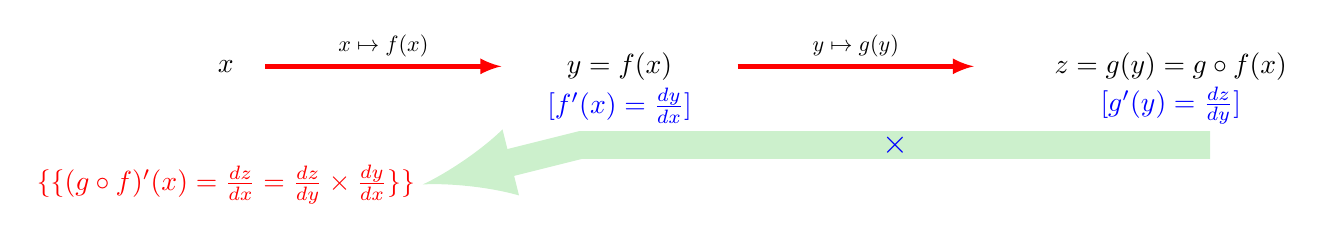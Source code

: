 \begin{tikzpicture}

 \node at (0,0) {$x$};
 \node at (5,0) {$y=f(x)$};
\node[blue] at (5,-0.5) {$[f'(x) = \frac {dy}{dx}]$};
\node at (12,0) {$z=g(y) = g\circ f(x)$};
\node[blue] at (12,-0.5) {$[g'(y) = \frac{d z}{d y}]$};
 \draw[->,>=latex,ultra thick,red] (0.5,0) -- ++(3,0) node[midway,above,black,scale=0.8]{$x \mapsto f(x)$} ;
 \draw[->,>=latex,ultra thick,red] (6.5,0) -- ++(3,0) node[midway,above,black,scale=0.8]{$y \mapsto g(y)$};

 \node[red] at (0,-1.5) {$\{\{ (g\circ f)'(x) = \frac{d z}{d x} =  \frac{d z}{d y} \times \frac {dy}{dx} \}\}$};


%\draw[->,>=latex,ultra thick,green!70!black] (11.5,-1) to[bend left=15]node[midway,above,black,scale=1]{$\times$} ++(-6,0) ;

%\draw[->,>=latex,ultra thick,green!70!black!20,line width=5pt] (8,-1.6) to[bend left=15] ++(-5,0) ;

\draw[->,>=latex,ultra thick,green!70!black!20,line width=10pt] (12.5,-1) to node[midway,blue,scale=1.2]{$\times$} ++(-8,0) to ++(-2,-0.5) ;
\end{tikzpicture}